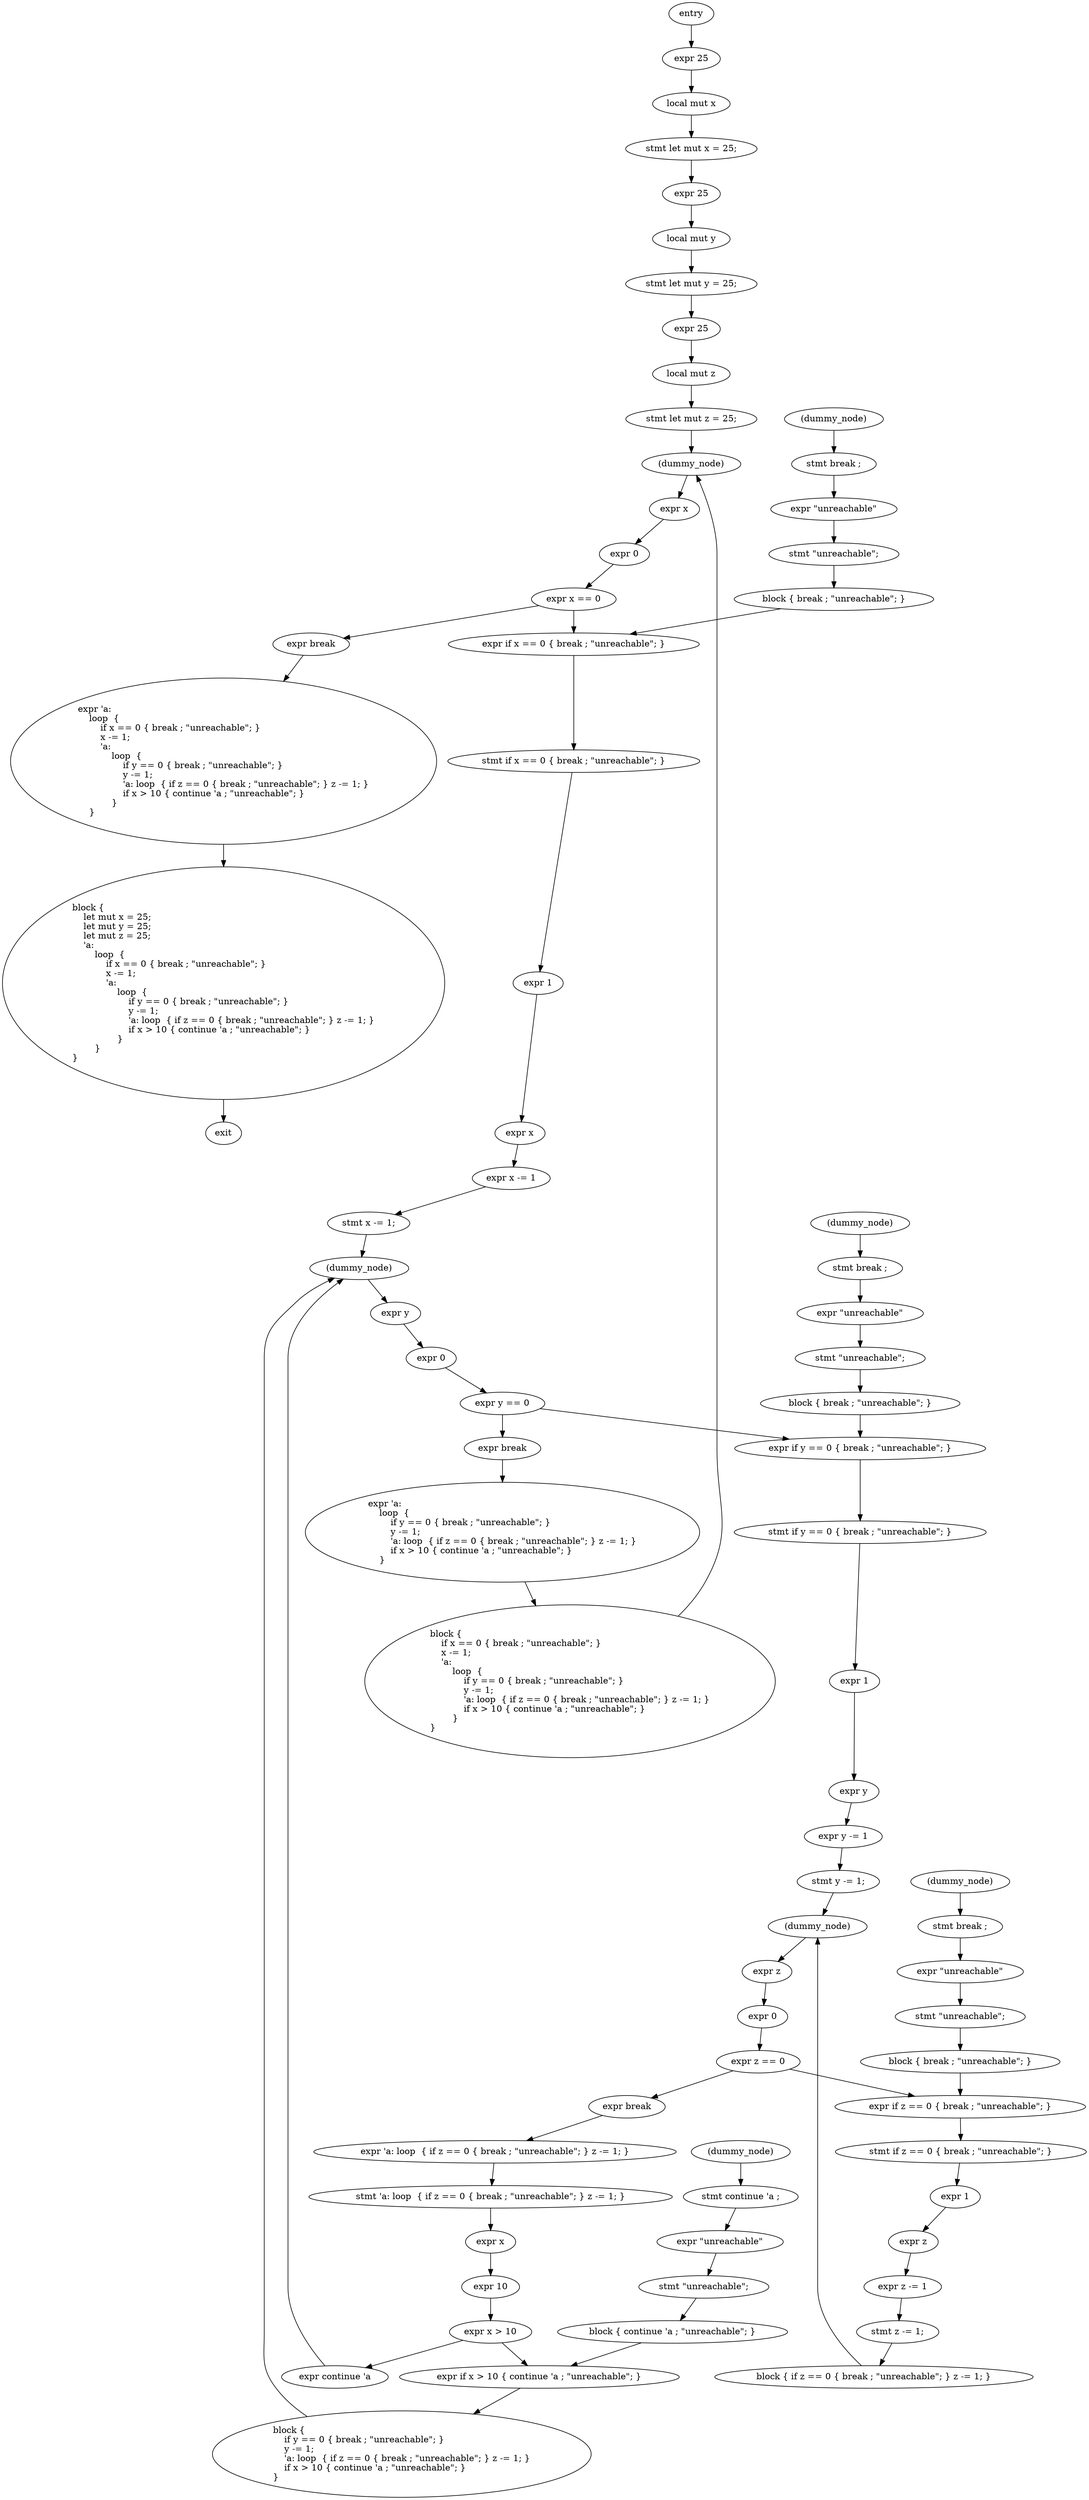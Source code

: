 digraph block {
    N0[label="entry"];
    N1[label="exit"];
    N2[label="expr 25"];
    N3[label="local mut x"];
    N4[label="stmt let mut x = 25;"];
    N5[label="expr 25"];
    N6[label="local mut y"];
    N7[label="stmt let mut y = 25;"];
    N8[label="expr 25"];
    N9[label="local mut z"];
    N10[label="stmt let mut z = 25;"];
    N11[label="(dummy_node)"];
    N12[label="expr \'a:\l    loop  {\l        if x == 0 { break ; \"unreachable\"; }\l        x -= 1;\l        \'a:\l            loop  {\l                if y == 0 { break ; \"unreachable\"; }\l                y -= 1;\l                \'a: loop  { if z == 0 { break ; \"unreachable\"; } z -= 1; }\l                if x > 10 { continue \'a ; \"unreachable\"; }\l            }\l    }\l"];
    N13[label="expr x"];
    N14[label="expr 0"];
    N15[label="expr x == 0"];
    N16[label="expr break"];
    N17[label="(dummy_node)"];
    N18[label="stmt break ;"];
    N19[label="expr \"unreachable\""];
    N20[label="stmt \"unreachable\";"];
    N21[label="block { break ; \"unreachable\"; }"];
    N22[label="expr if x == 0 { break ; \"unreachable\"; }"];
    N23[label="stmt if x == 0 { break ; \"unreachable\"; }"];
    N24[label="expr 1"];
    N25[label="expr x"];
    N26[label="expr x -= 1"];
    N27[label="stmt x -= 1;"];
    N28[label="(dummy_node)"];
    N29[label="expr \'a:\l    loop  {\l        if y == 0 { break ; \"unreachable\"; }\l        y -= 1;\l        \'a: loop  { if z == 0 { break ; \"unreachable\"; } z -= 1; }\l        if x > 10 { continue \'a ; \"unreachable\"; }\l    }\l"];
    N30[label="expr y"];
    N31[label="expr 0"];
    N32[label="expr y == 0"];
    N33[label="expr break"];
    N34[label="(dummy_node)"];
    N35[label="stmt break ;"];
    N36[label="expr \"unreachable\""];
    N37[label="stmt \"unreachable\";"];
    N38[label="block { break ; \"unreachable\"; }"];
    N39[label="expr if y == 0 { break ; \"unreachable\"; }"];
    N40[label="stmt if y == 0 { break ; \"unreachable\"; }"];
    N41[label="expr 1"];
    N42[label="expr y"];
    N43[label="expr y -= 1"];
    N44[label="stmt y -= 1;"];
    N45[label="(dummy_node)"];
    N46[label="expr \'a: loop  { if z == 0 { break ; \"unreachable\"; } z -= 1; }"];
    N47[label="expr z"];
    N48[label="expr 0"];
    N49[label="expr z == 0"];
    N50[label="expr break"];
    N51[label="(dummy_node)"];
    N52[label="stmt break ;"];
    N53[label="expr \"unreachable\""];
    N54[label="stmt \"unreachable\";"];
    N55[label="block { break ; \"unreachable\"; }"];
    N56[label="expr if z == 0 { break ; \"unreachable\"; }"];
    N57[label="stmt if z == 0 { break ; \"unreachable\"; }"];
    N58[label="expr 1"];
    N59[label="expr z"];
    N60[label="expr z -= 1"];
    N61[label="stmt z -= 1;"];
    N62[label="block { if z == 0 { break ; \"unreachable\"; } z -= 1; }"];
    N63[label="stmt \'a: loop  { if z == 0 { break ; \"unreachable\"; } z -= 1; }"];
    N64[label="expr x"];
    N65[label="expr 10"];
    N66[label="expr x > 10"];
    N67[label="expr continue \'a"];
    N68[label="(dummy_node)"];
    N69[label="stmt continue \'a ;"];
    N70[label="expr \"unreachable\""];
    N71[label="stmt \"unreachable\";"];
    N72[label="block { continue \'a ; \"unreachable\"; }"];
    N73[label="expr if x > 10 { continue \'a ; \"unreachable\"; }"];
    N74[label="block {\l    if y == 0 { break ; \"unreachable\"; }\l    y -= 1;\l    \'a: loop  { if z == 0 { break ; \"unreachable\"; } z -= 1; }\l    if x > 10 { continue \'a ; \"unreachable\"; }\l}\l"];
    N75[label="block {\l    if x == 0 { break ; \"unreachable\"; }\l    x -= 1;\l    \'a:\l        loop  {\l            if y == 0 { break ; \"unreachable\"; }\l            y -= 1;\l            \'a: loop  { if z == 0 { break ; \"unreachable\"; } z -= 1; }\l            if x > 10 { continue \'a ; \"unreachable\"; }\l        }\l}\l"];
    N76[label="block {\l    let mut x = 25;\l    let mut y = 25;\l    let mut z = 25;\l    \'a:\l        loop  {\l            if x == 0 { break ; \"unreachable\"; }\l            x -= 1;\l            \'a:\l                loop  {\l                    if y == 0 { break ; \"unreachable\"; }\l                    y -= 1;\l                    \'a: loop  { if z == 0 { break ; \"unreachable\"; } z -= 1; }\l                    if x > 10 { continue \'a ; \"unreachable\"; }\l                }\l        }\l}\l"];
    N0 -> N2;
    N2 -> N3;
    N3 -> N4;
    N4 -> N5;
    N5 -> N6;
    N6 -> N7;
    N7 -> N8;
    N8 -> N9;
    N9 -> N10;
    N10 -> N11;
    N11 -> N13;
    N13 -> N14;
    N14 -> N15;
    N15 -> N16;
    N16 -> N12;
    N17 -> N18;
    N18 -> N19;
    N19 -> N20;
    N20 -> N21;
    N15 -> N22;
    N21 -> N22;
    N22 -> N23;
    N23 -> N24;
    N24 -> N25;
    N25 -> N26;
    N26 -> N27;
    N27 -> N28;
    N28 -> N30;
    N30 -> N31;
    N31 -> N32;
    N32 -> N33;
    N33 -> N29;
    N34 -> N35;
    N35 -> N36;
    N36 -> N37;
    N37 -> N38;
    N32 -> N39;
    N38 -> N39;
    N39 -> N40;
    N40 -> N41;
    N41 -> N42;
    N42 -> N43;
    N43 -> N44;
    N44 -> N45;
    N45 -> N47;
    N47 -> N48;
    N48 -> N49;
    N49 -> N50;
    N50 -> N46;
    N51 -> N52;
    N52 -> N53;
    N53 -> N54;
    N54 -> N55;
    N49 -> N56;
    N55 -> N56;
    N56 -> N57;
    N57 -> N58;
    N58 -> N59;
    N59 -> N60;
    N60 -> N61;
    N61 -> N62;
    N62 -> N45;
    N46 -> N63;
    N63 -> N64;
    N64 -> N65;
    N65 -> N66;
    N66 -> N67;
    N67 -> N28;
    N68 -> N69;
    N69 -> N70;
    N70 -> N71;
    N71 -> N72;
    N66 -> N73;
    N72 -> N73;
    N73 -> N74;
    N74 -> N28;
    N29 -> N75;
    N75 -> N11;
    N12 -> N76;
    N76 -> N1;
}
